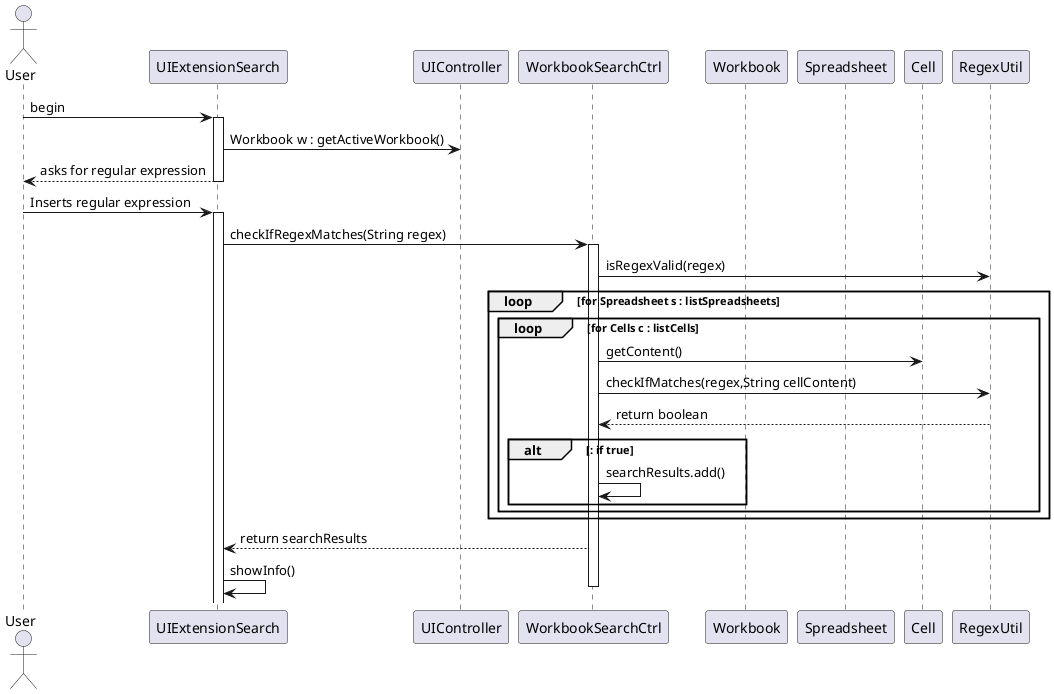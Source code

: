 @startuml 

    actor User 
    participant "UIExtensionSearch" as UI
    participant "UIController" as UIctrl
    participant "WorkbookSearchCtrl" as ctrl
    participant "Workbook" as WBOOK
    participant "Spreadsheet" as sheet
    participant "Cell" as cll
    participant "RegexUtil" as util

    User -> UI : begin
    activate UI 
    UI -> UIctrl : Workbook w : getActiveWorkbook()
    User <-- UI : asks for regular expression
    deactivate ctrl
    deactivate UI
    User -> UI : Inserts regular expression
    activate UI
    UI -> ctrl : checkIfRegexMatches(String regex)
    activate ctrl
    ctrl -> util : isRegexValid(regex)
    loop for Spreadsheet s : listSpreadsheets
    loop for Cells c : listCells
    ctrl -> cll : getContent()
    ctrl -> util : checkIfMatches(regex,String cellContent)
    ctrl <-- util : return boolean
    alt : if true
    ctrl -> ctrl : searchResults.add()
    end
    end
    end
    UI <-- ctrl : return searchResults
    UI -> UI : showInfo()
    deactivate ctrl
    
@enduml

